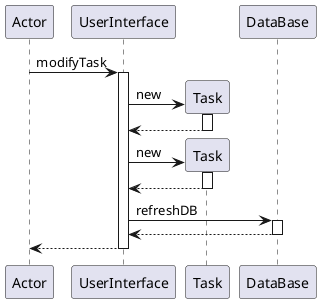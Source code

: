 @startuml
participant Actor
Actor -> UserInterface : modifyTask
activate UserInterface
create Task
UserInterface -> Task : new
activate Task
Task --> UserInterface
deactivate Task
create Task
UserInterface -> Task : new
activate Task
Task --> UserInterface
deactivate Task
UserInterface -> DataBase : refreshDB
activate DataBase
DataBase --> UserInterface
deactivate DataBase
return
@enduml